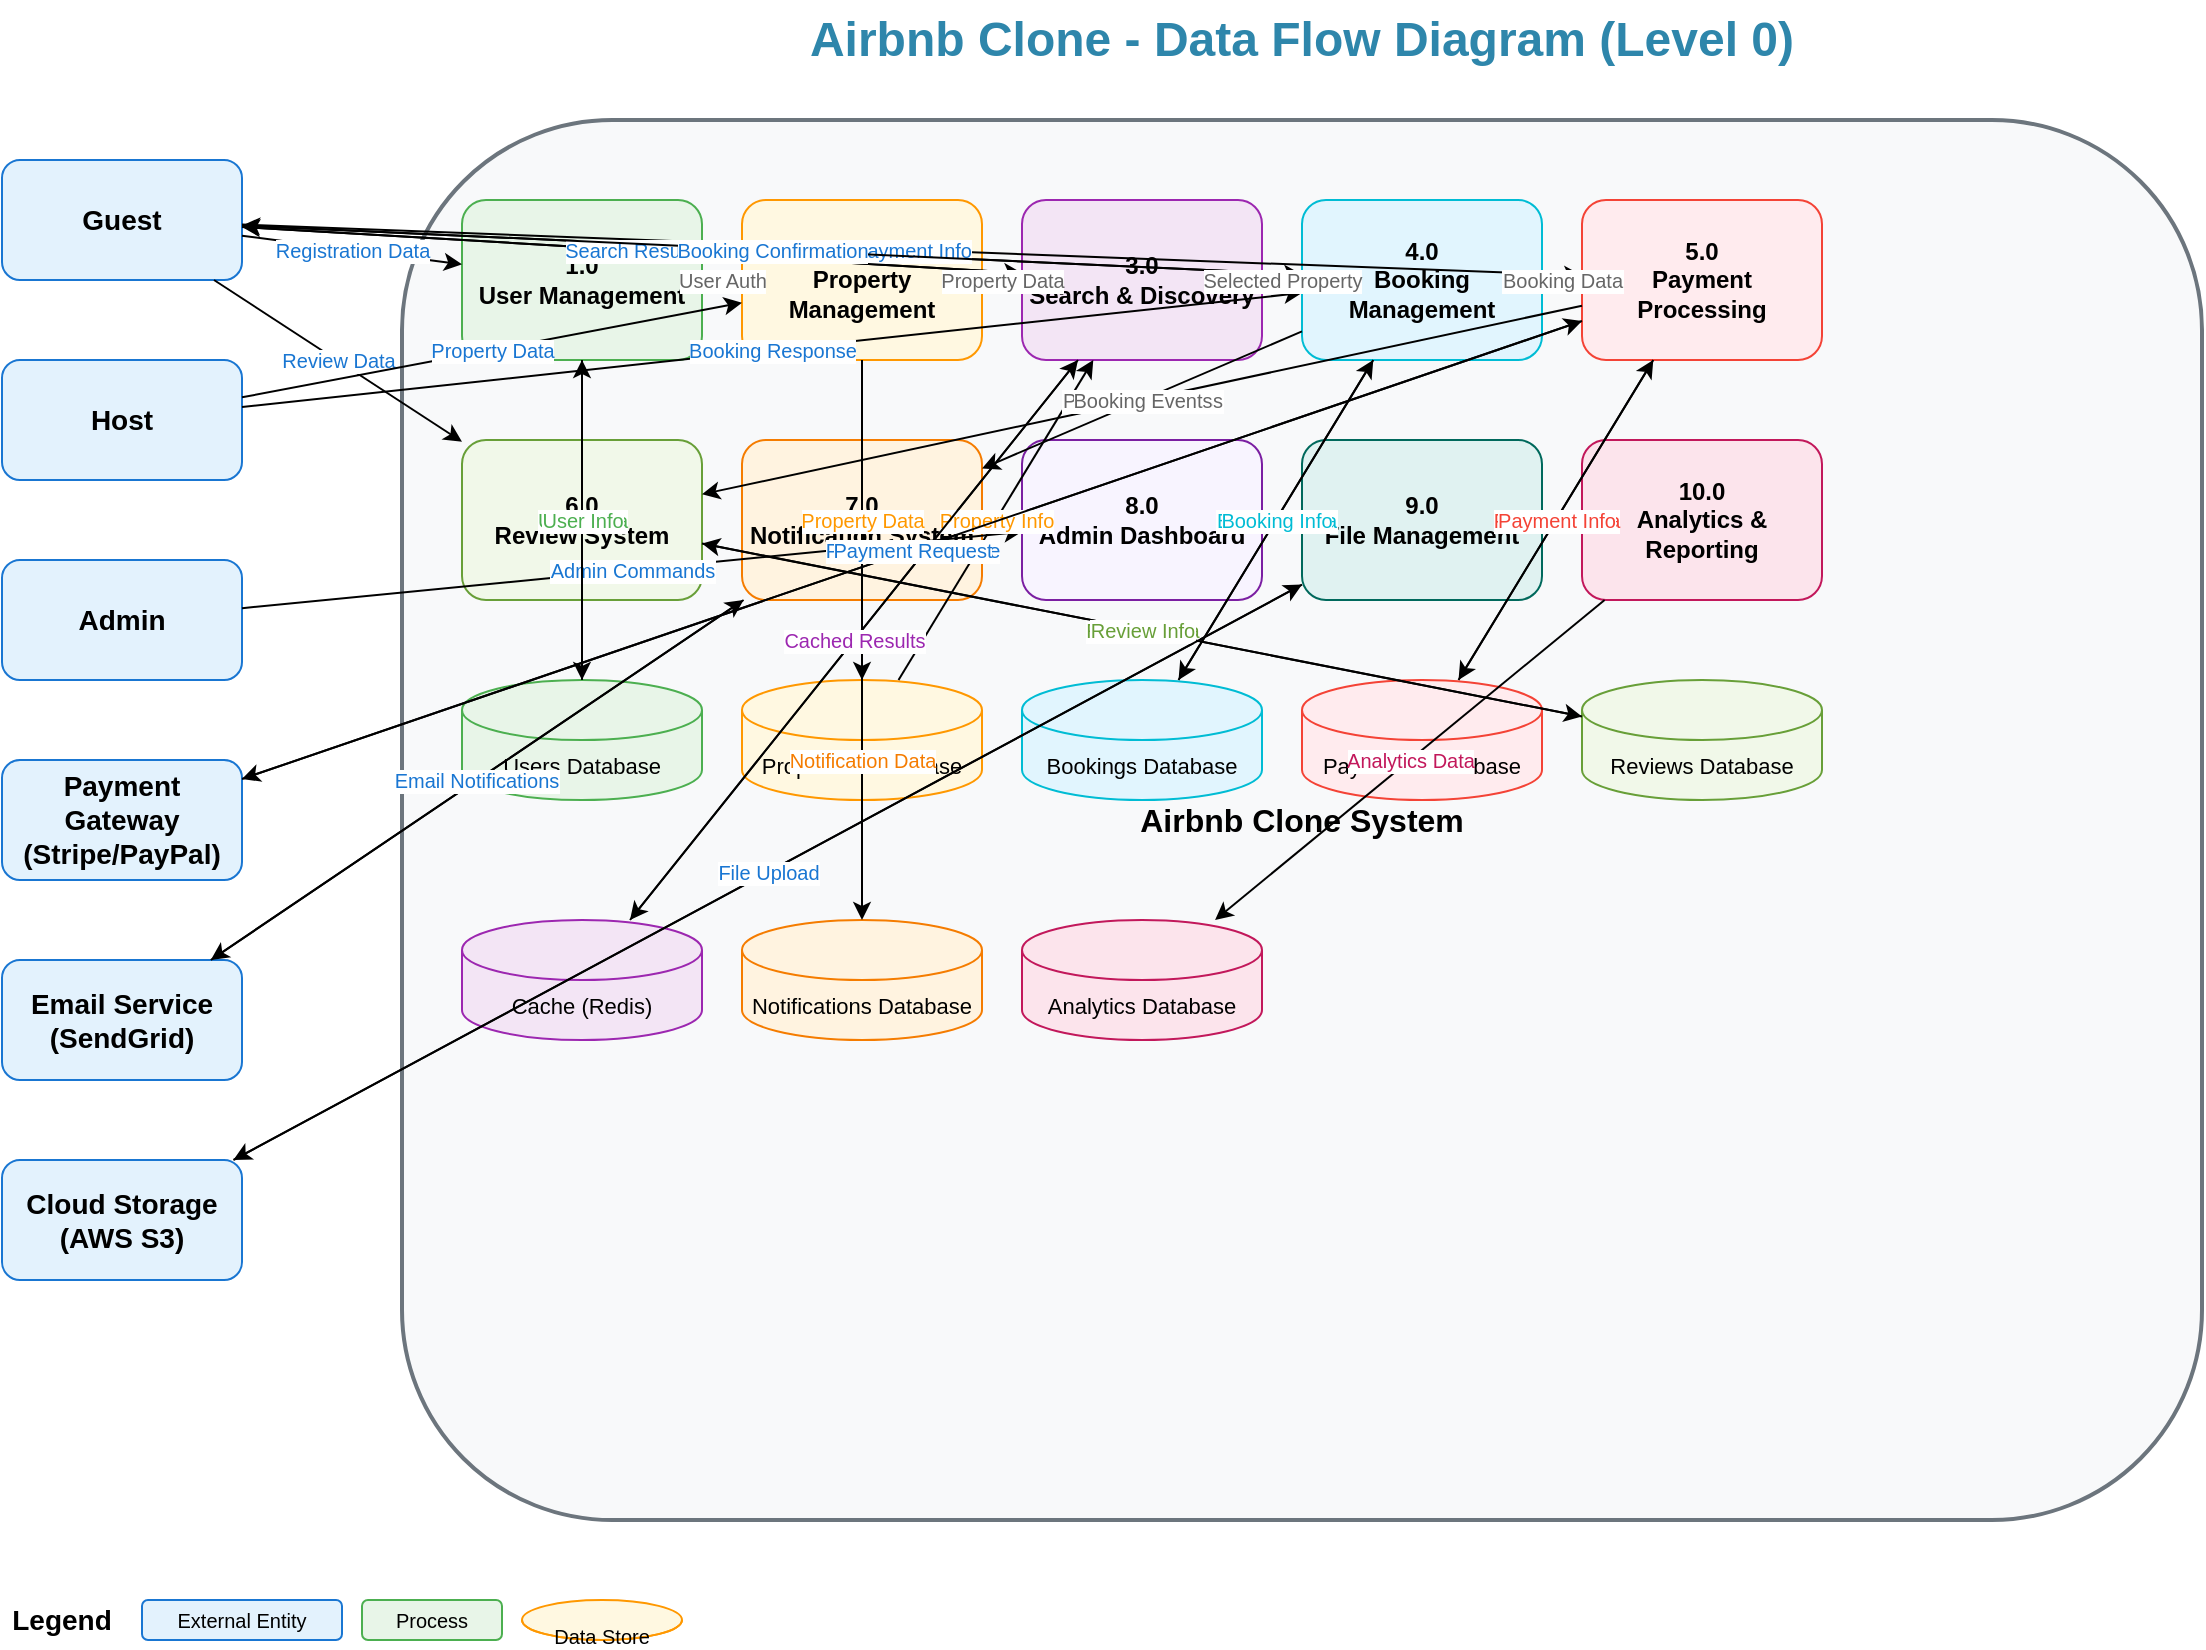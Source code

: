 <mxfile version="22.1.16" type="device">
  <diagram name="Data Flow Diagram" id="data-flow-diagram">
    <mxGraphModel dx="1200" dy="800" grid="1" gridSize="10" guides="1" tooltips="1" connect="1" arrows="1" fold="1" page="1" pageScale="1" pageWidth="1400" pageHeight="1000" math="0" shadow="0">
      <root>
        <mxCell id="0" />
        <mxCell id="1" parent="0" />
        
        <!-- Title -->
        <mxCell id="title" value="Airbnb Clone - Data Flow Diagram (Level 0)" style="text;html=1;strokeColor=none;fillColor=none;align=center;verticalAlign=middle;whiteSpace=wrap;rounded=0;fontSize=24;fontStyle=1;fontColor=#2E86AB;" vertex="1" parent="1">
          <mxGeometry x="400" y="20" width="600" height="40" as="geometry" />
        </mxCell>
        
        <!-- External Entities -->
        <mxCell id="guest" value="Guest" style="rounded=1;whiteSpace=wrap;html=1;fillColor=#E3F2FD;strokeColor=#1976D2;fontSize=14;fontStyle=1;" vertex="1" parent="1">
          <mxGeometry x="50" y="100" width="120" height="60" as="geometry" />
        </mxCell>
        
        <mxCell id="host" value="Host" style="rounded=1;whiteSpace=wrap;html=1;fillColor=#E3F2FD;strokeColor=#1976D2;fontSize=14;fontStyle=1;" vertex="1" parent="1">
          <mxGeometry x="50" y="200" width="120" height="60" as="geometry" />
        </mxCell>
        
        <mxCell id="admin" value="Admin" style="rounded=1;whiteSpace=wrap;html=1;fillColor=#E3F2FD;strokeColor=#1976D2;fontSize=14;fontStyle=1;" vertex="1" parent="1">
          <mxGeometry x="50" y="300" width="120" height="60" as="geometry" />
        </mxCell>
        
        <mxCell id="payment_gateway" value="Payment Gateway&#xa;(Stripe/PayPal)" style="rounded=1;whiteSpace=wrap;html=1;fillColor=#E3F2FD;strokeColor=#1976D2;fontSize=14;fontStyle=1;" vertex="1" parent="1">
          <mxGeometry x="50" y="400" width="120" height="60" as="geometry" />
        </mxCell>
        
        <mxCell id="email_service" value="Email Service&#xa;(SendGrid)" style="rounded=1;whiteSpace=wrap;html=1;fillColor=#E3F2FD;strokeColor=#1976D2;fontSize=14;fontStyle=1;" vertex="1" parent="1">
          <mxGeometry x="50" y="500" width="120" height="60" as="geometry" />
        </mxCell>
        
        <mxCell id="cloud_storage" value="Cloud Storage&#xa;(AWS S3)" style="rounded=1;whiteSpace=wrap;html=1;fillColor=#E3F2FD;strokeColor=#1976D2;fontSize=14;fontStyle=1;" vertex="1" parent="1">
          <mxGeometry x="50" y="600" width="120" height="60" as="geometry" />
        </mxCell>
        
        <!-- Main System -->
        <mxCell id="main_system" value="Airbnb Clone System" style="rounded=1;whiteSpace=wrap;html=1;fillColor=#F8F9FA;strokeColor=#6C757D;strokeWidth=2;fontSize=16;fontStyle=1;" vertex="1" parent="1">
          <mxGeometry x="250" y="80" width="900" height="700" as="geometry" />
        </mxCell>
        
        <!-- Processes -->
        <mxCell id="p1" value="1.0&#xa;User Management" style="rounded=1;whiteSpace=wrap;html=1;fillColor=#E8F5E8;strokeColor=#4CAF50;fontSize=12;fontStyle=1;" vertex="1" parent="1">
          <mxGeometry x="280" y="120" width="120" height="80" as="geometry" />
        </mxCell>
        
        <mxCell id="p2" value="2.0&#xa;Property Management" style="rounded=1;whiteSpace=wrap;html=1;fillColor=#FFF8E1;strokeColor=#FF9800;fontSize=12;fontStyle=1;" vertex="1" parent="1">
          <mxGeometry x="420" y="120" width="120" height="80" as="geometry" />
        </mxCell>
        
        <mxCell id="p3" value="3.0&#xa;Search &amp; Discovery" style="rounded=1;whiteSpace=wrap;html=1;fillColor=#F3E5F5;strokeColor=#9C27B0;fontSize=12;fontStyle=1;" vertex="1" parent="1">
          <mxGeometry x="560" y="120" width="120" height="80" as="geometry" />
        </mxCell>
        
        <mxCell id="p4" value="4.0&#xa;Booking Management" style="rounded=1;whiteSpace=wrap;html=1;fillColor=#E1F5FE;strokeColor=#00BCD4;fontSize=12;fontStyle=1;" vertex="1" parent="1">
          <mxGeometry x="700" y="120" width="120" height="80" as="geometry" />
        </mxCell>
        
        <mxCell id="p5" value="5.0&#xa;Payment Processing" style="rounded=1;whiteSpace=wrap;html=1;fillColor=#FFEBEE;strokeColor=#F44336;fontSize=12;fontStyle=1;" vertex="1" parent="1">
          <mxGeometry x="840" y="120" width="120" height="80" as="geometry" />
        </mxCell>
        
        <mxCell id="p6" value="6.0&#xa;Review System" style="rounded=1;whiteSpace=wrap;html=1;fillColor=#F1F8E9;strokeColor=#689F38;fontSize=12;fontStyle=1;" vertex="1" parent="1">
          <mxGeometry x="280" y="240" width="120" height="80" as="geometry" />
        </mxCell>
        
        <mxCell id="p7" value="7.0&#xa;Notification System" style="rounded=1;whiteSpace=wrap;html=1;fillColor=#FFF3E0;strokeColor=#F57C00;fontSize=12;fontStyle=1;" vertex="1" parent="1">
          <mxGeometry x="420" y="240" width="120" height="80" as="geometry" />
        </mxCell>
        
        <mxCell id="p8" value="8.0&#xa;Admin Dashboard" style="rounded=1;whiteSpace=wrap;html=1;fillColor=#F8F4FF;strokeColor=#7B1FA2;fontSize=12;fontStyle=1;" vertex="1" parent="1">
          <mxGeometry x="560" y="240" width="120" height="80" as="geometry" />
        </mxCell>
        
        <mxCell id="p9" value="9.0&#xa;File Management" style="rounded=1;whiteSpace=wrap;html=1;fillColor=#E0F2F1;strokeColor=#00695C;fontSize=12;fontStyle=1;" vertex="1" parent="1">
          <mxGeometry x="700" y="240" width="120" height="80" as="geometry" />
        </mxCell>
        
        <mxCell id="p10" value="10.0&#xa;Analytics &amp; Reporting" style="rounded=1;whiteSpace=wrap;html=1;fillColor=#FCE4EC;strokeColor=#C2185B;fontSize=12;fontStyle=1;" vertex="1" parent="1">
          <mxGeometry x="840" y="240" width="120" height="80" as="geometry" />
        </mxCell>
        
        <!-- Data Stores -->
        <mxCell id="ds1" value="Users Database" style="shape=cylinder3;whiteSpace=wrap;html=1;boundedLbl=1;backgroundOutline=1;size=15;fillColor=#E8F5E8;strokeColor=#4CAF50;fontSize=11;" vertex="1" parent="1">
          <mxGeometry x="280" y="360" width="120" height="60" as="geometry" />
        </mxCell>
        
        <mxCell id="ds2" value="Properties Database" style="shape=cylinder3;whiteSpace=wrap;html=1;boundedLbl=1;backgroundOutline=1;size=15;fillColor=#FFF8E1;strokeColor=#FF9800;fontSize=11;" vertex="1" parent="1">
          <mxGeometry x="420" y="360" width="120" height="60" as="geometry" />
        </mxCell>
        
        <mxCell id="ds3" value="Bookings Database" style="shape=cylinder3;whiteSpace=wrap;html=1;boundedLbl=1;backgroundOutline=1;size=15;fillColor=#E1F5FE;strokeColor=#00BCD4;fontSize=11;" vertex="1" parent="1">
          <mxGeometry x="560" y="360" width="120" height="60" as="geometry" />
        </mxCell>
        
        <mxCell id="ds4" value="Payments Database" style="shape=cylinder3;whiteSpace=wrap;html=1;boundedLbl=1;backgroundOutline=1;size=15;fillColor=#FFEBEE;strokeColor=#F44336;fontSize=11;" vertex="1" parent="1">
          <mxGeometry x="700" y="360" width="120" height="60" as="geometry" />
        </mxCell>
        
        <mxCell id="ds5" value="Reviews Database" style="shape=cylinder3;whiteSpace=wrap;html=1;boundedLbl=1;backgroundOutline=1;size=15;fillColor=#F1F8E9;strokeColor=#689F38;fontSize=11;" vertex="1" parent="1">
          <mxGeometry x="840" y="360" width="120" height="60" as="geometry" />
        </mxCell>
        
        <mxCell id="ds6" value="Cache (Redis)" style="shape=cylinder3;whiteSpace=wrap;html=1;boundedLbl=1;backgroundOutline=1;size=15;fillColor=#F3E5F5;strokeColor=#9C27B0;fontSize=11;" vertex="1" parent="1">
          <mxGeometry x="280" y="480" width="120" height="60" as="geometry" />
        </mxCell>
        
        <mxCell id="ds7" value="Notifications Database" style="shape=cylinder3;whiteSpace=wrap;html=1;boundedLbl=1;backgroundOutline=1;size=15;fillColor=#FFF3E0;strokeColor=#F57C00;fontSize=11;" vertex="1" parent="1">
          <mxGeometry x="420" y="480" width="120" height="60" as="geometry" />
        </mxCell>
        
        <mxCell id="ds8" value="Analytics Database" style="shape=cylinder3;whiteSpace=wrap;html=1;boundedLbl=1;backgroundOutline=1;size=15;fillColor=#FCE4EC;strokeColor=#C2185B;fontSize=11;" vertex="1" parent="1">
          <mxGeometry x="560" y="480" width="120" height="60" as="geometry" />
        </mxCell>
        
        <!-- Data Flows from External Entities to Processes -->
        <!-- Guest flows -->
        <mxCell id="flow1" value="Registration Data" style="endArrow=classic;html=1;rounded=0;fontSize=10;fontColor=#1976D2;" edge="1" parent="1" source="guest" target="p1">
          <mxGeometry relative="1" as="geometry" />
        </mxCell>
        
        <mxCell id="flow2" value="Search Criteria" style="endArrow=classic;html=1;rounded=0;fontSize=10;fontColor=#1976D2;" edge="1" parent="1" source="guest" target="p3">
          <mxGeometry relative="1" as="geometry" />
        </mxCell>
        
        <mxCell id="flow3" value="Booking Request" style="endArrow=classic;html=1;rounded=0;fontSize=10;fontColor=#1976D2;" edge="1" parent="1" source="guest" target="p4">
          <mxGeometry relative="1" as="geometry" />
        </mxCell>
        
        <mxCell id="flow4" value="Payment Info" style="endArrow=classic;html=1;rounded=0;fontSize=10;fontColor=#1976D2;" edge="1" parent="1" source="guest" target="p5">
          <mxGeometry relative="1" as="geometry" />
        </mxCell>
        
        <mxCell id="flow5" value="Review Data" style="endArrow=classic;html=1;rounded=0;fontSize=10;fontColor=#1976D2;" edge="1" parent="1" source="guest" target="p6">
          <mxGeometry relative="1" as="geometry" />
        </mxCell>
        
        <!-- Host flows -->
        <mxCell id="flow6" value="Property Data" style="endArrow=classic;html=1;rounded=0;fontSize=10;fontColor=#1976D2;" edge="1" parent="1" source="host" target="p2">
          <mxGeometry relative="1" as="geometry" />
        </mxCell>
        
        <mxCell id="flow7" value="Booking Response" style="endArrow=classic;html=1;rounded=0;fontSize=10;fontColor=#1976D2;" edge="1" parent="1" source="host" target="p4">
          <mxGeometry relative="1" as="geometry" />
        </mxCell>
        
        <!-- Admin flows -->
        <mxCell id="flow8" value="Admin Commands" style="endArrow=classic;html=1;rounded=0;fontSize=10;fontColor=#1976D2;" edge="1" parent="1" source="admin" target="p8">
          <mxGeometry relative="1" as="geometry" />
        </mxCell>
        
        <!-- Payment Gateway flows -->
        <mxCell id="flow9" value="Payment Response" style="endArrow=classic;html=1;rounded=0;fontSize=10;fontColor=#1976D2;" edge="1" parent="1" source="payment_gateway" target="p5">
          <mxGeometry relative="1" as="geometry" />
        </mxCell>
        
        <!-- Email Service flows -->
        <mxCell id="flow10" value="Email Status" style="endArrow=classic;html=1;rounded=0;fontSize=10;fontColor=#1976D2;" edge="1" parent="1" source="email_service" target="p7">
          <mxGeometry relative="1" as="geometry" />
        </mxCell>
        
        <!-- Cloud Storage flows -->
        <mxCell id="flow11" value="File Status" style="endArrow=classic;html=1;rounded=0;fontSize=10;fontColor=#1976D2;" edge="1" parent="1" source="cloud_storage" target="p9">
          <mxGeometry relative="1" as="geometry" />
        </mxCell>
        
        <!-- Data Flows from Processes to Data Stores -->
        <mxCell id="flow12" value="User Data" style="endArrow=classic;html=1;rounded=0;fontSize=10;fontColor=#4CAF50;" edge="1" parent="1" source="p1" target="ds1">
          <mxGeometry relative="1" as="geometry" />
        </mxCell>
        
        <mxCell id="flow13" value="Property Data" style="endArrow=classic;html=1;rounded=0;fontSize=10;fontColor=#FF9800;" edge="1" parent="1" source="p2" target="ds2">
          <mxGeometry relative="1" as="geometry" />
        </mxCell>
        
        <mxCell id="flow14" value="Search Results" style="endArrow=classic;html=1;rounded=0;fontSize=10;fontColor=#9C27B0;" edge="1" parent="1" source="p3" target="ds6">
          <mxGeometry relative="1" as="geometry" />
        </mxCell>
        
        <mxCell id="flow15" value="Booking Data" style="endArrow=classic;html=1;rounded=0;fontSize=10;fontColor=#00BCD4;" edge="1" parent="1" source="p4" target="ds3">
          <mxGeometry relative="1" as="geometry" />
        </mxCell>
        
        <mxCell id="flow16" value="Payment Data" style="endArrow=classic;html=1;rounded=0;fontSize=10;fontColor=#F44336;" edge="1" parent="1" source="p5" target="ds4">
          <mxGeometry relative="1" as="geometry" />
        </mxCell>
        
        <mxCell id="flow17" value="Review Data" style="endArrow=classic;html=1;rounded=0;fontSize=10;fontColor=#689F38;" edge="1" parent="1" source="p6" target="ds5">
          <mxGeometry relative="1" as="geometry" />
        </mxCell>
        
        <mxCell id="flow18" value="Notification Data" style="endArrow=classic;html=1;rounded=0;fontSize=10;fontColor=#F57C00;" edge="1" parent="1" source="p7" target="ds7">
          <mxGeometry relative="1" as="geometry" />
        </mxCell>
        
        <mxCell id="flow19" value="Analytics Data" style="endArrow=classic;html=1;rounded=0;fontSize=10;fontColor=#C2185B;" edge="1" parent="1" source="p10" target="ds8">
          <mxGeometry relative="1" as="geometry" />
        </mxCell>
        
        <!-- Data Flows from Data Stores to Processes -->
        <mxCell id="flow20" value="User Info" style="endArrow=classic;html=1;rounded=0;fontSize=10;fontColor=#4CAF50;" edge="1" parent="1" source="ds1" target="p1">
          <mxGeometry relative="1" as="geometry" />
        </mxCell>
        
        <mxCell id="flow21" value="Property Info" style="endArrow=classic;html=1;rounded=0;fontSize=10;fontColor=#FF9800;" edge="1" parent="1" source="ds2" target="p3">
          <mxGeometry relative="1" as="geometry" />
        </mxCell>
        
        <mxCell id="flow22" value="Cached Results" style="endArrow=classic;html=1;rounded=0;fontSize=10;fontColor=#9C27B0;" edge="1" parent="1" source="ds6" target="p3">
          <mxGeometry relative="1" as="geometry" />
        </mxCell>
        
        <mxCell id="flow23" value="Booking Info" style="endArrow=classic;html=1;rounded=0;fontSize=10;fontColor=#00BCD4;" edge="1" parent="1" source="ds3" target="p4">
          <mxGeometry relative="1" as="geometry" />
        </mxCell>
        
        <mxCell id="flow24" value="Payment Info" style="endArrow=classic;html=1;rounded=0;fontSize=10;fontColor=#F44336;" edge="1" parent="1" source="ds4" target="p5">
          <mxGeometry relative="1" as="geometry" />
        </mxCell>
        
        <mxCell id="flow25" value="Review Info" style="endArrow=classic;html=1;rounded=0;fontSize=10;fontColor=#689F38;" edge="1" parent="1" source="ds5" target="p6">
          <mxGeometry relative="1" as="geometry" />
        </mxCell>
        
        <!-- Output flows to External Entities -->
        <mxCell id="flow26" value="Search Results" style="endArrow=classic;html=1;rounded=0;fontSize=10;fontColor=#1976D2;" edge="1" parent="1" source="p3" target="guest">
          <mxGeometry relative="1" as="geometry" />
        </mxCell>
        
        <mxCell id="flow27" value="Booking Confirmation" style="endArrow=classic;html=1;rounded=0;fontSize=10;fontColor=#1976D2;" edge="1" parent="1" source="p4" target="guest">
          <mxGeometry relative="1" as="geometry" />
        </mxCell>
        
        <mxCell id="flow28" value="Payment Request" style="endArrow=classic;html=1;rounded=0;fontSize=10;fontColor=#1976D2;" edge="1" parent="1" source="p5" target="payment_gateway">
          <mxGeometry relative="1" as="geometry" />
        </mxCell>
        
        <mxCell id="flow29" value="Email Notifications" style="endArrow=classic;html=1;rounded=0;fontSize=10;fontColor=#1976D2;" edge="1" parent="1" source="p7" target="email_service">
          <mxGeometry relative="1" as="geometry" />
        </mxCell>
        
        <mxCell id="flow30" value="File Upload" style="endArrow=classic;html=1;rounded=0;fontSize=10;fontColor=#1976D2;" edge="1" parent="1" source="p9" target="cloud_storage">
          <mxGeometry relative="1" as="geometry" />
        </mxCell>
        
        <!-- Internal Process Flows -->
        <mxCell id="flow31" value="User Auth" style="endArrow=classic;html=1;rounded=0;fontSize=10;fontColor=#666;" edge="1" parent="1" source="p1" target="p2">
          <mxGeometry relative="1" as="geometry" />
        </mxCell>
        
        <mxCell id="flow32" value="Property Data" style="endArrow=classic;html=1;rounded=0;fontSize=10;fontColor=#666;" edge="1" parent="1" source="p2" target="p3">
          <mxGeometry relative="1" as="geometry" />
        </mxCell>
        
        <mxCell id="flow33" value="Selected Property" style="endArrow=classic;html=1;rounded=0;fontSize=10;fontColor=#666;" edge="1" parent="1" source="p3" target="p4">
          <mxGeometry relative="1" as="geometry" />
        </mxCell>
        
        <mxCell id="flow34" value="Booking Data" style="endArrow=classic;html=1;rounded=0;fontSize=10;fontColor=#666;" edge="1" parent="1" source="p4" target="p5">
          <mxGeometry relative="1" as="geometry" />
        </mxCell>
        
        <mxCell id="flow35" value="Payment Success" style="endArrow=classic;html=1;rounded=0;fontSize=10;fontColor=#666;" edge="1" parent="1" source="p5" target="p6">
          <mxGeometry relative="1" as="geometry" />
        </mxCell>
        
        <mxCell id="flow36" value="Booking Events" style="endArrow=classic;html=1;rounded=0;fontSize=10;fontColor=#666;" edge="1" parent="1" source="p4" target="p7">
          <mxGeometry relative="1" as="geometry" />
        </mxCell>
        
        <!-- Legend -->
        <mxCell id="legend-title" value="Legend" style="text;html=1;strokeColor=none;fillColor=none;align=center;verticalAlign=middle;whiteSpace=wrap;rounded=0;fontSize=14;fontStyle=1;" vertex="1" parent="1">
          <mxGeometry x="50" y="820" width="60" height="20" as="geometry" />
        </mxCell>
        
        <mxCell id="legend-external" value="External Entity" style="rounded=1;whiteSpace=wrap;html=1;fillColor=#E3F2FD;strokeColor=#1976D2;fontSize=10;" vertex="1" parent="1">
          <mxGeometry x="120" y="820" width="100" height="20" as="geometry" />
        </mxCell>
        
        <mxCell id="legend-process" value="Process" style="rounded=1;whiteSpace=wrap;html=1;fillColor=#E8F5E8;strokeColor=#4CAF50;fontSize=10;" vertex="1" parent="1">
          <mxGeometry x="230" y="820" width="70" height="20" as="geometry" />
        </mxCell>
        
        <mxCell id="legend-datastore" value="Data Store" style="shape=cylinder3;whiteSpace=wrap;html=1;boundedLbl=1;backgroundOutline=1;size=15;fillColor=#FFF8E1;strokeColor=#FF9800;fontSize=10;" vertex="1" parent="1">
          <mxGeometry x="310" y="820" width="80" height="20" as="geometry" />
        </mxCell>
        
        <mxCell id="legend-flow" value="Data Flow" style="endArrow=classic;html=1;rounded=0;fontSize=10;fontColor=#666;" edge="1" parent="1">
          <mxGeometry x="400" y="830" width="40" height="0" as="geometry" />
        </mxCell>
        
      </root>
    </mxGraphModel>
  </diagram>
</mxfile> 